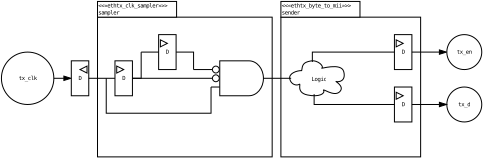 <?xml version="1.0"?>
<diagram xmlns:dia="http://www.lysator.liu.se/~alla/dia/">
  <diagramdata>
    <attribute name="background">
      <color val="#ffffff"/>
    </attribute>
    <attribute name="paper">
      <composite type="paper">
        <attribute name="name">
          <string>#A4#</string>
        </attribute>
        <attribute name="tmargin">
          <real val="2.82"/>
        </attribute>
        <attribute name="bmargin">
          <real val="2.82"/>
        </attribute>
        <attribute name="lmargin">
          <real val="2.82"/>
        </attribute>
        <attribute name="rmargin">
          <real val="2.82"/>
        </attribute>
        <attribute name="is_portrait">
          <boolean val="false"/>
        </attribute>
        <attribute name="scaling">
          <real val="0.437"/>
        </attribute>
        <attribute name="fitto">
          <boolean val="true"/>
        </attribute>
        <attribute name="fitwidth">
          <int val="1"/>
        </attribute>
        <attribute name="fitheight">
          <int val="1"/>
        </attribute>
      </composite>
    </attribute>
  </diagramdata>
  <layer name="Background" visible="true">
    <object type="UML - LargePackage" version="0" id="O0">
      <attribute name="obj_pos">
        <point val="7,7"/>
      </attribute>
      <attribute name="obj_bb">
        <rectangle val="6.95,5.15;27.05,23.05"/>
      </attribute>
      <attribute name="elem_corner">
        <point val="7,7"/>
      </attribute>
      <attribute name="elem_width">
        <real val="20"/>
      </attribute>
      <attribute name="elem_height">
        <real val="16"/>
      </attribute>
      <attribute name="name">
        <string>#sampler#</string>
      </attribute>
      <attribute name="stereotype">
        <string>#&#171;ethtx_clk_sampler&#187;#</string>
      </attribute>
    </object>
    <object type="UML - LargePackage" version="0" id="O1">
      <attribute name="obj_pos">
        <point val="28,7"/>
      </attribute>
      <attribute name="obj_bb">
        <rectangle val="27.95,5.15;44.05,23.05"/>
      </attribute>
      <attribute name="elem_corner">
        <point val="28,7"/>
      </attribute>
      <attribute name="elem_width">
        <real val="16"/>
      </attribute>
      <attribute name="elem_height">
        <real val="16"/>
      </attribute>
      <attribute name="name">
        <string>#sender#</string>
      </attribute>
      <attribute name="stereotype">
        <string>#&#171;ethtx_byte_to_mii&#187;#</string>
      </attribute>
    </object>
    <object type="Network - Cloud" version="0" id="O2">
      <attribute name="obj_pos">
        <point val="29,12"/>
      </attribute>
      <attribute name="obj_bb">
        <rectangle val="28.95,11.95;35.302,16.05"/>
      </attribute>
      <attribute name="elem_corner">
        <point val="29,12"/>
      </attribute>
      <attribute name="elem_width">
        <real val="6.252"/>
      </attribute>
      <attribute name="elem_height">
        <real val="4"/>
      </attribute>
      <attribute name="show_background">
        <boolean val="true"/>
      </attribute>
      <attribute name="flip_horizontal">
        <boolean val="false"/>
      </attribute>
      <attribute name="flip_vertical">
        <boolean val="false"/>
      </attribute>
      <attribute name="padding">
        <real val="0.354"/>
      </attribute>
      <attribute name="text">
        <composite type="text">
          <attribute name="string">
            <string>#Logic#</string>
          </attribute>
          <attribute name="font">
            <font name="Courier"/>
          </attribute>
          <attribute name="height">
            <real val="0.8"/>
          </attribute>
          <attribute name="pos">
            <point val="32.293,14.305"/>
          </attribute>
          <attribute name="color">
            <color val="#000000"/>
          </attribute>
          <attribute name="alignment">
            <enum val="1"/>
          </attribute>
        </composite>
      </attribute>
    </object>
    <object type="Flowchart - Box" version="0" id="O3">
      <attribute name="obj_pos">
        <point val="41,9"/>
      </attribute>
      <attribute name="obj_bb">
        <rectangle val="40.95,8.95;43.05,13.05"/>
      </attribute>
      <attribute name="elem_corner">
        <point val="41,9"/>
      </attribute>
      <attribute name="elem_width">
        <real val="2"/>
      </attribute>
      <attribute name="elem_height">
        <real val="4"/>
      </attribute>
      <attribute name="show_background">
        <boolean val="true"/>
      </attribute>
      <attribute name="padding">
        <real val="0.5"/>
      </attribute>
      <attribute name="text">
        <composite type="text">
          <attribute name="string">
            <string>#D#</string>
          </attribute>
          <attribute name="font">
            <font name="Courier"/>
          </attribute>
          <attribute name="height">
            <real val="0.8"/>
          </attribute>
          <attribute name="pos">
            <point val="42,11.235"/>
          </attribute>
          <attribute name="color">
            <color val="#000000"/>
          </attribute>
          <attribute name="alignment">
            <enum val="1"/>
          </attribute>
        </composite>
      </attribute>
    </object>
    <object type="Flowchart - Box" version="0" id="O4">
      <attribute name="obj_pos">
        <point val="41,15"/>
      </attribute>
      <attribute name="obj_bb">
        <rectangle val="40.95,14.95;43.05,19.05"/>
      </attribute>
      <attribute name="elem_corner">
        <point val="41,15"/>
      </attribute>
      <attribute name="elem_width">
        <real val="2"/>
      </attribute>
      <attribute name="elem_height">
        <real val="4"/>
      </attribute>
      <attribute name="show_background">
        <boolean val="true"/>
      </attribute>
      <attribute name="padding">
        <real val="0.5"/>
      </attribute>
      <attribute name="text">
        <composite type="text">
          <attribute name="string">
            <string>#D#</string>
          </attribute>
          <attribute name="font">
            <font name="Courier"/>
          </attribute>
          <attribute name="height">
            <real val="0.8"/>
          </attribute>
          <attribute name="pos">
            <point val="42,17.235"/>
          </attribute>
          <attribute name="color">
            <color val="#000000"/>
          </attribute>
          <attribute name="alignment">
            <enum val="1"/>
          </attribute>
        </composite>
      </attribute>
    </object>
    <object type="UML - Association" version="0" id="O5">
      <attribute name="obj_pos">
        <point val="31.805,15.817"/>
      </attribute>
      <attribute name="obj_bb">
        <rectangle val="30.355,14.367;42.45,18.6"/>
      </attribute>
      <attribute name="orth_points">
        <point val="31.805,15.817"/>
        <point val="31.805,17"/>
        <point val="41,17"/>
        <point val="41,17"/>
      </attribute>
      <attribute name="orth_orient">
        <enum val="1"/>
        <enum val="0"/>
        <enum val="1"/>
      </attribute>
      <attribute name="name">
        <string/>
      </attribute>
      <attribute name="direction">
        <enum val="0"/>
      </attribute>
      <attribute name="ends">
        <composite>
          <attribute name="role">
            <string/>
          </attribute>
          <attribute name="multiplicity">
            <string/>
          </attribute>
          <attribute name="arrow">
            <boolean val="false"/>
          </attribute>
          <attribute name="aggregate">
            <enum val="0"/>
          </attribute>
        </composite>
        <composite>
          <attribute name="role">
            <string/>
          </attribute>
          <attribute name="multiplicity">
            <string/>
          </attribute>
          <attribute name="arrow">
            <boolean val="false"/>
          </attribute>
          <attribute name="aggregate">
            <enum val="0"/>
          </attribute>
        </composite>
      </attribute>
      <connections>
        <connection handle="0" to="O2" connection="1"/>
        <connection handle="1" to="O4" connection="7"/>
      </connections>
    </object>
    <object type="UML - Message" version="0" id="O6">
      <attribute name="obj_pos">
        <point val="43,11"/>
      </attribute>
      <attribute name="obj_bb">
        <rectangle val="42.15,9.51;47.85,12.01"/>
      </attribute>
      <attribute name="conn_endpoints">
        <point val="43,11"/>
        <point val="47,11"/>
      </attribute>
      <attribute name="text">
        <string>##</string>
      </attribute>
      <attribute name="text_pos">
        <point val="45,11"/>
      </attribute>
      <attribute name="type">
        <int val="0"/>
      </attribute>
      <connections>
        <connection handle="0" to="O3" connection="8"/>
        <connection handle="1" to="O7" connection="8"/>
      </connections>
    </object>
    <object type="Flowchart - Ellipse" version="0" id="O7">
      <attribute name="obj_pos">
        <point val="47,9"/>
      </attribute>
      <attribute name="obj_bb">
        <rectangle val="46.95,8.95;51.05,13.05"/>
      </attribute>
      <attribute name="elem_corner">
        <point val="47,9"/>
      </attribute>
      <attribute name="elem_width">
        <real val="4"/>
      </attribute>
      <attribute name="elem_height">
        <real val="4"/>
      </attribute>
      <attribute name="show_background">
        <boolean val="true"/>
      </attribute>
      <attribute name="padding">
        <real val="0.354"/>
      </attribute>
      <attribute name="text">
        <composite type="text">
          <attribute name="string">
            <string>#tx_en#</string>
          </attribute>
          <attribute name="font">
            <font name="Courier"/>
          </attribute>
          <attribute name="height">
            <real val="0.8"/>
          </attribute>
          <attribute name="pos">
            <point val="49,11.235"/>
          </attribute>
          <attribute name="color">
            <color val="#000000"/>
          </attribute>
          <attribute name="alignment">
            <enum val="1"/>
          </attribute>
        </composite>
      </attribute>
    </object>
    <object type="Flowchart - Ellipse" version="0" id="O8">
      <attribute name="obj_pos">
        <point val="47,15"/>
      </attribute>
      <attribute name="obj_bb">
        <rectangle val="46.95,14.95;51.05,19.05"/>
      </attribute>
      <attribute name="elem_corner">
        <point val="47,15"/>
      </attribute>
      <attribute name="elem_width">
        <real val="4"/>
      </attribute>
      <attribute name="elem_height">
        <real val="4"/>
      </attribute>
      <attribute name="show_background">
        <boolean val="true"/>
      </attribute>
      <attribute name="padding">
        <real val="0.354"/>
      </attribute>
      <attribute name="text">
        <composite type="text">
          <attribute name="string">
            <string>#tx_d#</string>
          </attribute>
          <attribute name="font">
            <font name="Courier"/>
          </attribute>
          <attribute name="height">
            <real val="0.8"/>
          </attribute>
          <attribute name="pos">
            <point val="49,17.235"/>
          </attribute>
          <attribute name="color">
            <color val="#000000"/>
          </attribute>
          <attribute name="alignment">
            <enum val="1"/>
          </attribute>
        </composite>
      </attribute>
    </object>
    <object type="UML - Message" version="0" id="O9">
      <attribute name="obj_pos">
        <point val="43,17"/>
      </attribute>
      <attribute name="obj_bb">
        <rectangle val="42.15,15.51;47.85,18.01"/>
      </attribute>
      <attribute name="conn_endpoints">
        <point val="43,17"/>
        <point val="47,17"/>
      </attribute>
      <attribute name="text">
        <string/>
      </attribute>
      <attribute name="text_pos">
        <point val="45,17"/>
      </attribute>
      <attribute name="type">
        <int val="16843009"/>
      </attribute>
      <connections>
        <connection handle="0" to="O4" connection="8"/>
        <connection handle="1" to="O8" connection="8"/>
      </connections>
    </object>
    <object type="Flowchart - Delay" version="0" id="O10">
      <attribute name="obj_pos">
        <point val="21,12"/>
      </attribute>
      <attribute name="obj_bb">
        <rectangle val="20.95,11.95;26.05,16.05"/>
      </attribute>
      <attribute name="elem_corner">
        <point val="21,12"/>
      </attribute>
      <attribute name="elem_width">
        <real val="5"/>
      </attribute>
      <attribute name="elem_height">
        <real val="4"/>
      </attribute>
      <attribute name="show_background">
        <boolean val="true"/>
      </attribute>
      <attribute name="flip_horizontal">
        <boolean val="false"/>
      </attribute>
      <attribute name="flip_vertical">
        <boolean val="false"/>
      </attribute>
      <attribute name="padding">
        <real val="0.354"/>
      </attribute>
      <attribute name="text">
        <composite type="text">
          <attribute name="string">
            <string>##</string>
          </attribute>
          <attribute name="font">
            <font name="Courier"/>
          </attribute>
          <attribute name="height">
            <real val="0.8"/>
          </attribute>
          <attribute name="pos">
            <point val="22.667,14.235"/>
          </attribute>
          <attribute name="color">
            <color val="#000000"/>
          </attribute>
          <attribute name="alignment">
            <enum val="1"/>
          </attribute>
        </composite>
      </attribute>
    </object>
    <object type="UML - Association" version="0" id="O11">
      <attribute name="obj_pos">
        <point val="26,14"/>
      </attribute>
      <attribute name="obj_bb">
        <rectangle val="24.55,12.491;30.567,15.6"/>
      </attribute>
      <attribute name="orth_points">
        <point val="26,14"/>
        <point val="26,14"/>
        <point val="29.117,14"/>
        <point val="29.117,13.941"/>
      </attribute>
      <attribute name="orth_orient">
        <enum val="1"/>
        <enum val="0"/>
        <enum val="1"/>
      </attribute>
      <attribute name="name">
        <string/>
      </attribute>
      <attribute name="direction">
        <enum val="0"/>
      </attribute>
      <attribute name="ends">
        <composite>
          <attribute name="role">
            <string/>
          </attribute>
          <attribute name="multiplicity">
            <string/>
          </attribute>
          <attribute name="arrow">
            <boolean val="false"/>
          </attribute>
          <attribute name="aggregate">
            <enum val="0"/>
          </attribute>
        </composite>
        <composite>
          <attribute name="role">
            <string/>
          </attribute>
          <attribute name="multiplicity">
            <string/>
          </attribute>
          <attribute name="arrow">
            <boolean val="false"/>
          </attribute>
          <attribute name="aggregate">
            <enum val="0"/>
          </attribute>
        </composite>
      </attribute>
      <connections>
        <connection handle="0" to="O10" connection="10"/>
        <connection handle="1" to="O2" connection="0"/>
      </connections>
    </object>
    <object type="Flowchart - Box" version="0" id="O12">
      <attribute name="obj_pos">
        <point val="14,9"/>
      </attribute>
      <attribute name="obj_bb">
        <rectangle val="13.95,8.95;16.05,13.05"/>
      </attribute>
      <attribute name="elem_corner">
        <point val="14,9"/>
      </attribute>
      <attribute name="elem_width">
        <real val="2"/>
      </attribute>
      <attribute name="elem_height">
        <real val="4"/>
      </attribute>
      <attribute name="show_background">
        <boolean val="true"/>
      </attribute>
      <attribute name="padding">
        <real val="0.5"/>
      </attribute>
      <attribute name="text">
        <composite type="text">
          <attribute name="string">
            <string>#D#</string>
          </attribute>
          <attribute name="font">
            <font name="Courier"/>
          </attribute>
          <attribute name="height">
            <real val="0.8"/>
          </attribute>
          <attribute name="pos">
            <point val="15,11.235"/>
          </attribute>
          <attribute name="color">
            <color val="#000000"/>
          </attribute>
          <attribute name="alignment">
            <enum val="1"/>
          </attribute>
        </composite>
      </attribute>
    </object>
    <object type="Flowchart - Box" version="0" id="O13">
      <attribute name="obj_pos">
        <point val="9,12"/>
      </attribute>
      <attribute name="obj_bb">
        <rectangle val="8.95,11.95;11.05,16.05"/>
      </attribute>
      <attribute name="elem_corner">
        <point val="9,12"/>
      </attribute>
      <attribute name="elem_width">
        <real val="2"/>
      </attribute>
      <attribute name="elem_height">
        <real val="4"/>
      </attribute>
      <attribute name="show_background">
        <boolean val="true"/>
      </attribute>
      <attribute name="padding">
        <real val="0.5"/>
      </attribute>
      <attribute name="text">
        <composite type="text">
          <attribute name="string">
            <string>#D#</string>
          </attribute>
          <attribute name="font">
            <font name="Courier"/>
          </attribute>
          <attribute name="height">
            <real val="0.8"/>
          </attribute>
          <attribute name="pos">
            <point val="10,14.235"/>
          </attribute>
          <attribute name="color">
            <color val="#000000"/>
          </attribute>
          <attribute name="alignment">
            <enum val="1"/>
          </attribute>
        </composite>
      </attribute>
    </object>
    <object type="UML - Association" version="0" id="O14">
      <attribute name="obj_pos">
        <point val="31.601,12.13"/>
      </attribute>
      <attribute name="obj_bb">
        <rectangle val="30.151,9.55;42.45,13.73"/>
      </attribute>
      <attribute name="orth_points">
        <point val="31.601,12.13"/>
        <point val="31.601,11"/>
        <point val="41,11"/>
        <point val="41,11"/>
      </attribute>
      <attribute name="orth_orient">
        <enum val="1"/>
        <enum val="0"/>
        <enum val="1"/>
      </attribute>
      <attribute name="name">
        <string/>
      </attribute>
      <attribute name="direction">
        <enum val="0"/>
      </attribute>
      <attribute name="ends">
        <composite>
          <attribute name="role">
            <string/>
          </attribute>
          <attribute name="multiplicity">
            <string/>
          </attribute>
          <attribute name="arrow">
            <boolean val="false"/>
          </attribute>
          <attribute name="aggregate">
            <enum val="0"/>
          </attribute>
        </composite>
        <composite>
          <attribute name="role">
            <string/>
          </attribute>
          <attribute name="multiplicity">
            <string/>
          </attribute>
          <attribute name="arrow">
            <boolean val="false"/>
          </attribute>
          <attribute name="aggregate">
            <enum val="0"/>
          </attribute>
        </composite>
      </attribute>
      <connections>
        <connection handle="0" to="O2" connection="3"/>
        <connection handle="1" to="O3" connection="7"/>
      </connections>
    </object>
    <object type="UML - Association" version="0" id="O15">
      <attribute name="obj_pos">
        <point val="11,14"/>
      </attribute>
      <attribute name="obj_bb">
        <rectangle val="9.55,9.55;13.45,15.6"/>
      </attribute>
      <attribute name="orth_points">
        <point val="11,14"/>
        <point val="11,14"/>
        <point val="12,14"/>
        <point val="12,11"/>
      </attribute>
      <attribute name="orth_orient">
        <enum val="1"/>
        <enum val="0"/>
        <enum val="1"/>
      </attribute>
      <attribute name="name">
        <string/>
      </attribute>
      <attribute name="direction">
        <enum val="0"/>
      </attribute>
      <attribute name="ends">
        <composite>
          <attribute name="role">
            <string/>
          </attribute>
          <attribute name="multiplicity">
            <string/>
          </attribute>
          <attribute name="arrow">
            <boolean val="false"/>
          </attribute>
          <attribute name="aggregate">
            <enum val="0"/>
          </attribute>
        </composite>
        <composite>
          <attribute name="role">
            <string/>
          </attribute>
          <attribute name="multiplicity">
            <string/>
          </attribute>
          <attribute name="arrow">
            <boolean val="false"/>
          </attribute>
          <attribute name="aggregate">
            <enum val="0"/>
          </attribute>
        </composite>
      </attribute>
      <connections>
        <connection handle="0" to="O13" connection="8"/>
      </connections>
    </object>
    <object type="UML - Association" version="0" id="O16">
      <attribute name="obj_pos">
        <point val="12,11"/>
      </attribute>
      <attribute name="obj_bb">
        <rectangle val="10.55,9.55;15.45,12.6"/>
      </attribute>
      <attribute name="orth_points">
        <point val="12,11"/>
        <point val="12,11"/>
        <point val="14,11"/>
        <point val="14,11"/>
      </attribute>
      <attribute name="orth_orient">
        <enum val="1"/>
        <enum val="0"/>
        <enum val="1"/>
      </attribute>
      <attribute name="name">
        <string/>
      </attribute>
      <attribute name="direction">
        <enum val="0"/>
      </attribute>
      <attribute name="ends">
        <composite>
          <attribute name="role">
            <string/>
          </attribute>
          <attribute name="multiplicity">
            <string/>
          </attribute>
          <attribute name="arrow">
            <boolean val="false"/>
          </attribute>
          <attribute name="aggregate">
            <enum val="0"/>
          </attribute>
        </composite>
        <composite>
          <attribute name="role">
            <string/>
          </attribute>
          <attribute name="multiplicity">
            <string/>
          </attribute>
          <attribute name="arrow">
            <boolean val="false"/>
          </attribute>
          <attribute name="aggregate">
            <enum val="0"/>
          </attribute>
        </composite>
      </attribute>
      <connections>
        <connection handle="1" to="O12" connection="7"/>
      </connections>
    </object>
    <object type="Standard - Line" version="0" id="O17">
      <attribute name="obj_pos">
        <point val="11,14"/>
      </attribute>
      <attribute name="obj_bb">
        <rectangle val="10.15,13.15;21.85,14.85"/>
      </attribute>
      <attribute name="conn_endpoints">
        <point val="11,14"/>
        <point val="21,14"/>
      </attribute>
      <attribute name="numcp">
        <int val="1"/>
      </attribute>
      <attribute name="line_width">
        <real val="0.1"/>
      </attribute>
      <attribute name="end_arrow">
        <enum val="9"/>
      </attribute>
      <attribute name="end_arrow_length">
        <real val="0.8"/>
      </attribute>
      <attribute name="end_arrow_width">
        <real val="0.8"/>
      </attribute>
      <connections>
        <connection handle="0" to="O13" connection="8"/>
        <connection handle="1" to="O10" connection="6"/>
      </connections>
    </object>
    <object type="UML - Association" version="0" id="O18">
      <attribute name="obj_pos">
        <point val="16,11"/>
      </attribute>
      <attribute name="obj_bb">
        <rectangle val="14.55,9.55;19.45,14.6"/>
      </attribute>
      <attribute name="orth_points">
        <point val="16,11"/>
        <point val="16,11"/>
        <point val="18,11"/>
        <point val="18,13"/>
      </attribute>
      <attribute name="orth_orient">
        <enum val="1"/>
        <enum val="0"/>
        <enum val="1"/>
      </attribute>
      <attribute name="name">
        <string/>
      </attribute>
      <attribute name="direction">
        <enum val="0"/>
      </attribute>
      <attribute name="ends">
        <composite>
          <attribute name="role">
            <string/>
          </attribute>
          <attribute name="multiplicity">
            <string/>
          </attribute>
          <attribute name="arrow">
            <boolean val="false"/>
          </attribute>
          <attribute name="aggregate">
            <enum val="0"/>
          </attribute>
        </composite>
        <composite>
          <attribute name="role">
            <string/>
          </attribute>
          <attribute name="multiplicity">
            <string/>
          </attribute>
          <attribute name="arrow">
            <boolean val="false"/>
          </attribute>
          <attribute name="aggregate">
            <enum val="0"/>
          </attribute>
        </composite>
      </attribute>
      <connections>
        <connection handle="0" to="O12" connection="8"/>
      </connections>
    </object>
    <object type="Standard - Line" version="0" id="O19">
      <attribute name="obj_pos">
        <point val="18,13"/>
      </attribute>
      <attribute name="obj_bb">
        <rectangle val="17.15,12.15;21.85,13.85"/>
      </attribute>
      <attribute name="conn_endpoints">
        <point val="18,13"/>
        <point val="21,13"/>
      </attribute>
      <attribute name="numcp">
        <int val="1"/>
      </attribute>
      <attribute name="line_width">
        <real val="0.1"/>
      </attribute>
      <attribute name="end_arrow">
        <enum val="9"/>
      </attribute>
      <attribute name="end_arrow_length">
        <real val="0.8"/>
      </attribute>
      <attribute name="end_arrow_width">
        <real val="0.8"/>
      </attribute>
      <connections>
        <connection handle="1" to="O10" connection="5"/>
      </connections>
    </object>
    <object type="Flowchart - Ellipse" version="0" id="O20">
      <attribute name="obj_pos">
        <point val="-4,11"/>
      </attribute>
      <attribute name="obj_bb">
        <rectangle val="-4.05,10.95;2.05,17.05"/>
      </attribute>
      <attribute name="elem_corner">
        <point val="-4,11"/>
      </attribute>
      <attribute name="elem_width">
        <real val="6"/>
      </attribute>
      <attribute name="elem_height">
        <real val="6"/>
      </attribute>
      <attribute name="show_background">
        <boolean val="true"/>
      </attribute>
      <attribute name="padding">
        <real val="0.354"/>
      </attribute>
      <attribute name="text">
        <composite type="text">
          <attribute name="string">
            <string>#tx_clk#</string>
          </attribute>
          <attribute name="font">
            <font name="Courier"/>
          </attribute>
          <attribute name="height">
            <real val="0.8"/>
          </attribute>
          <attribute name="pos">
            <point val="-1,14.235"/>
          </attribute>
          <attribute name="color">
            <color val="#000000"/>
          </attribute>
          <attribute name="alignment">
            <enum val="1"/>
          </attribute>
        </composite>
      </attribute>
    </object>
    <object type="UML - Message" version="0" id="O21">
      <attribute name="obj_pos">
        <point val="2,14"/>
      </attribute>
      <attribute name="obj_bb">
        <rectangle val="1.15,12.51;4.85,15.01"/>
      </attribute>
      <attribute name="conn_endpoints">
        <point val="2,14"/>
        <point val="4,14"/>
      </attribute>
      <attribute name="text">
        <string/>
      </attribute>
      <attribute name="text_pos">
        <point val="3,14"/>
      </attribute>
      <attribute name="type">
        <int val="16843009"/>
      </attribute>
      <connections>
        <connection handle="0" to="O20" connection="0"/>
        <connection handle="1" to="O22" connection="7"/>
      </connections>
    </object>
    <object type="Flowchart - Box" version="0" id="O22">
      <attribute name="obj_pos">
        <point val="4,12"/>
      </attribute>
      <attribute name="obj_bb">
        <rectangle val="3.95,11.95;6.05,16.05"/>
      </attribute>
      <attribute name="elem_corner">
        <point val="4,12"/>
      </attribute>
      <attribute name="elem_width">
        <real val="2"/>
      </attribute>
      <attribute name="elem_height">
        <real val="4"/>
      </attribute>
      <attribute name="show_background">
        <boolean val="true"/>
      </attribute>
      <attribute name="padding">
        <real val="0.5"/>
      </attribute>
      <attribute name="text">
        <composite type="text">
          <attribute name="string">
            <string>#D#</string>
          </attribute>
          <attribute name="font">
            <font name="Courier"/>
          </attribute>
          <attribute name="height">
            <real val="0.8"/>
          </attribute>
          <attribute name="pos">
            <point val="5,14.235"/>
          </attribute>
          <attribute name="color">
            <color val="#000000"/>
          </attribute>
          <attribute name="alignment">
            <enum val="1"/>
          </attribute>
        </composite>
      </attribute>
    </object>
    <object type="UML - Association" version="0" id="O23">
      <attribute name="obj_pos">
        <point val="6,14"/>
      </attribute>
      <attribute name="obj_bb">
        <rectangle val="4.55,12.55;10.45,15.6"/>
      </attribute>
      <attribute name="orth_points">
        <point val="6,14"/>
        <point val="6,14"/>
        <point val="9,14"/>
        <point val="9,14"/>
      </attribute>
      <attribute name="orth_orient">
        <enum val="1"/>
        <enum val="0"/>
        <enum val="1"/>
      </attribute>
      <attribute name="name">
        <string/>
      </attribute>
      <attribute name="direction">
        <enum val="0"/>
      </attribute>
      <attribute name="ends">
        <composite>
          <attribute name="role">
            <string/>
          </attribute>
          <attribute name="multiplicity">
            <string/>
          </attribute>
          <attribute name="arrow">
            <boolean val="false"/>
          </attribute>
          <attribute name="aggregate">
            <enum val="0"/>
          </attribute>
        </composite>
        <composite>
          <attribute name="role">
            <string/>
          </attribute>
          <attribute name="multiplicity">
            <string/>
          </attribute>
          <attribute name="arrow">
            <boolean val="false"/>
          </attribute>
          <attribute name="aggregate">
            <enum val="0"/>
          </attribute>
        </composite>
      </attribute>
      <connections>
        <connection handle="0" to="O22" connection="8"/>
        <connection handle="1" to="O13" connection="7"/>
      </connections>
    </object>
    <object type="Standard - ZigZagLine" version="0" id="O24">
      <attribute name="obj_pos">
        <point val="8,14"/>
      </attribute>
      <attribute name="obj_bb">
        <rectangle val="7.95,13.95;20.05,18.05"/>
      </attribute>
      <attribute name="orth_points">
        <point val="8,14"/>
        <point val="8,18"/>
        <point val="20,18"/>
        <point val="20,15"/>
      </attribute>
      <attribute name="orth_orient">
        <enum val="1"/>
        <enum val="0"/>
        <enum val="1"/>
      </attribute>
    </object>
    <object type="Standard - Line" version="0" id="O25">
      <attribute name="obj_pos">
        <point val="21,15"/>
      </attribute>
      <attribute name="obj_bb">
        <rectangle val="19.95,14.95;21.05,15.05"/>
      </attribute>
      <attribute name="conn_endpoints">
        <point val="21,15"/>
        <point val="20,15"/>
      </attribute>
      <attribute name="numcp">
        <int val="1"/>
      </attribute>
      <connections>
        <connection handle="0" to="O10" connection="7"/>
      </connections>
    </object>
    <object type="UML - Generalization" version="0" id="O26">
      <attribute name="obj_pos">
        <point val="10,13"/>
      </attribute>
      <attribute name="obj_bb">
        <rectangle val="9.15,12.15;10.85,13.85"/>
      </attribute>
      <attribute name="orth_points">
        <point val="10,13"/>
        <point val="10,13"/>
        <point val="10,13"/>
        <point val="10,13"/>
      </attribute>
      <attribute name="orth_orient">
        <enum val="1"/>
        <enum val="0"/>
        <enum val="1"/>
      </attribute>
      <attribute name="name">
        <string/>
      </attribute>
      <attribute name="stereotype">
        <string/>
      </attribute>
    </object>
    <object type="UML - Generalization" version="0" id="O27">
      <attribute name="obj_pos">
        <point val="42,10"/>
      </attribute>
      <attribute name="obj_bb">
        <rectangle val="41.15,9.15;42.85,10.85"/>
      </attribute>
      <attribute name="orth_points">
        <point val="42,10"/>
        <point val="42,10"/>
        <point val="42,10"/>
        <point val="42,10"/>
      </attribute>
      <attribute name="orth_orient">
        <enum val="1"/>
        <enum val="0"/>
        <enum val="1"/>
      </attribute>
      <attribute name="name">
        <string/>
      </attribute>
      <attribute name="stereotype">
        <string/>
      </attribute>
    </object>
    <object type="UML - Generalization" version="0" id="O28">
      <attribute name="obj_pos">
        <point val="15,10"/>
      </attribute>
      <attribute name="obj_bb">
        <rectangle val="14.15,9.15;15.85,10.85"/>
      </attribute>
      <attribute name="orth_points">
        <point val="15,10"/>
        <point val="15,10"/>
        <point val="15,10"/>
        <point val="15,10"/>
      </attribute>
      <attribute name="orth_orient">
        <enum val="1"/>
        <enum val="0"/>
        <enum val="1"/>
      </attribute>
      <attribute name="name">
        <string/>
      </attribute>
      <attribute name="stereotype">
        <string/>
      </attribute>
    </object>
    <object type="UML - Generalization" version="0" id="O29">
      <attribute name="obj_pos">
        <point val="5,13"/>
      </attribute>
      <attribute name="obj_bb">
        <rectangle val="4.15,12.127;5.886,13.85"/>
      </attribute>
      <attribute name="orth_points">
        <point val="5,13"/>
        <point val="5,13"/>
        <point val="5.036,13"/>
        <point val="5.036,12.977"/>
      </attribute>
      <attribute name="orth_orient">
        <enum val="1"/>
        <enum val="0"/>
        <enum val="1"/>
      </attribute>
      <attribute name="name">
        <string/>
      </attribute>
      <attribute name="stereotype">
        <string/>
      </attribute>
    </object>
    <object type="UML - Generalization" version="0" id="O30">
      <attribute name="obj_pos">
        <point val="42,16"/>
      </attribute>
      <attribute name="obj_bb">
        <rectangle val="41.15,15.15;42.85,16.85"/>
      </attribute>
      <attribute name="orth_points">
        <point val="42,16"/>
        <point val="42,16"/>
        <point val="42,16"/>
        <point val="42,16"/>
      </attribute>
      <attribute name="orth_orient">
        <enum val="1"/>
        <enum val="0"/>
        <enum val="1"/>
      </attribute>
      <attribute name="name">
        <string/>
      </attribute>
      <attribute name="stereotype">
        <string/>
      </attribute>
    </object>
  </layer>
</diagram>
